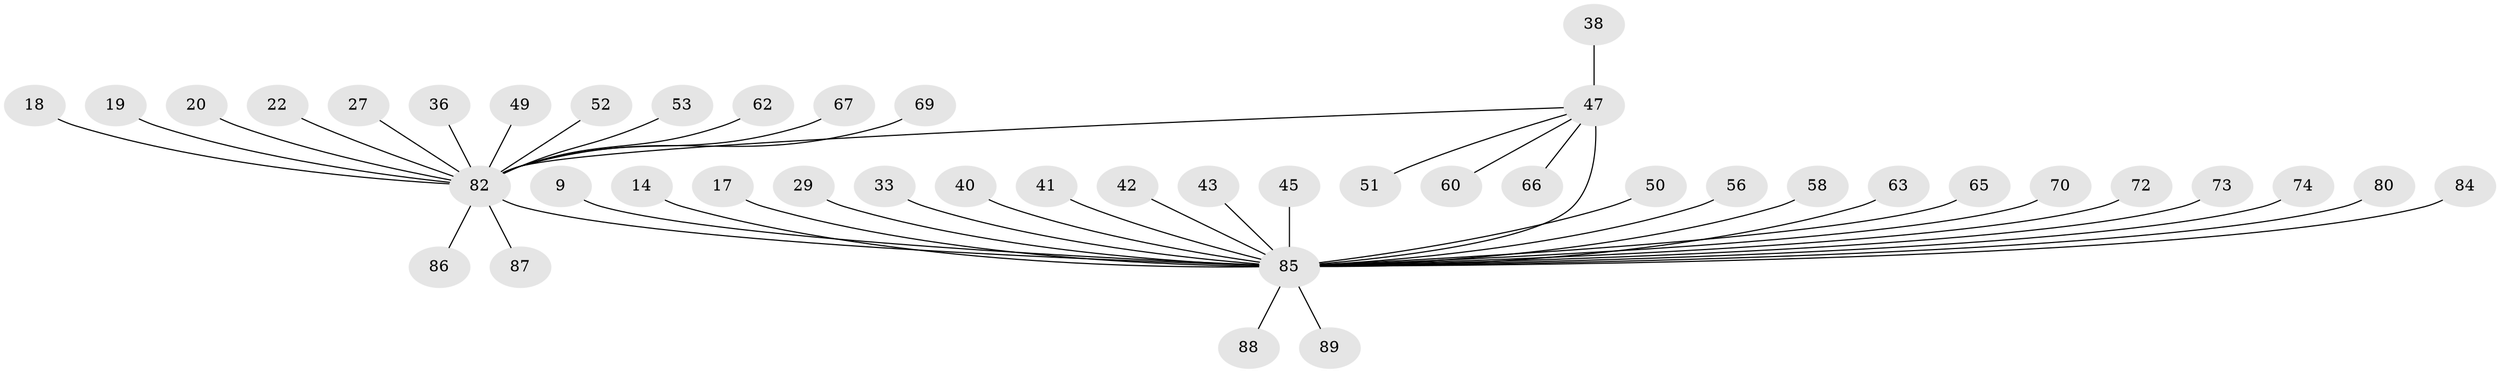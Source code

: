 // original degree distribution, {11: 0.011235955056179775, 4: 0.07865168539325842, 20: 0.011235955056179775, 12: 0.011235955056179775, 15: 0.02247191011235955, 1: 0.4943820224719101, 7: 0.033707865168539325, 2: 0.19101123595505617, 8: 0.011235955056179775, 6: 0.0449438202247191, 3: 0.07865168539325842, 5: 0.011235955056179775}
// Generated by graph-tools (version 1.1) at 2025/48/03/09/25 04:48:05]
// undirected, 44 vertices, 44 edges
graph export_dot {
graph [start="1"]
  node [color=gray90,style=filled];
  9;
  14;
  17;
  18;
  19;
  20;
  22;
  27;
  29;
  33;
  36;
  38;
  40 [super="+35"];
  41;
  42;
  43 [super="+30"];
  45;
  47 [super="+3"];
  49;
  50;
  51;
  52;
  53 [super="+28"];
  56;
  58;
  60;
  62;
  63;
  65;
  66;
  67;
  69;
  70;
  72;
  73;
  74;
  80;
  82 [super="+61+78+54+81+76+6"];
  84;
  85 [super="+83+37+39+79+77+34+71"];
  86;
  87;
  88;
  89;
  9 -- 85;
  14 -- 85;
  17 -- 85 [weight=2];
  18 -- 82;
  19 -- 82;
  20 -- 82;
  22 -- 82;
  27 -- 82;
  29 -- 85;
  33 -- 85;
  36 -- 82;
  38 -- 47;
  40 -- 85;
  41 -- 85;
  42 -- 85;
  43 -- 85;
  45 -- 85 [weight=2];
  47 -- 66;
  47 -- 51;
  47 -- 60;
  47 -- 85 [weight=15];
  47 -- 82 [weight=4];
  49 -- 82;
  50 -- 85;
  52 -- 82;
  53 -- 82;
  56 -- 85;
  58 -- 85;
  62 -- 82;
  63 -- 85 [weight=2];
  65 -- 85;
  67 -- 82;
  69 -- 82;
  70 -- 85;
  72 -- 85;
  73 -- 85;
  74 -- 85;
  80 -- 85;
  82 -- 86;
  82 -- 85 [weight=18];
  82 -- 87;
  84 -- 85;
  85 -- 88;
  85 -- 89;
}
